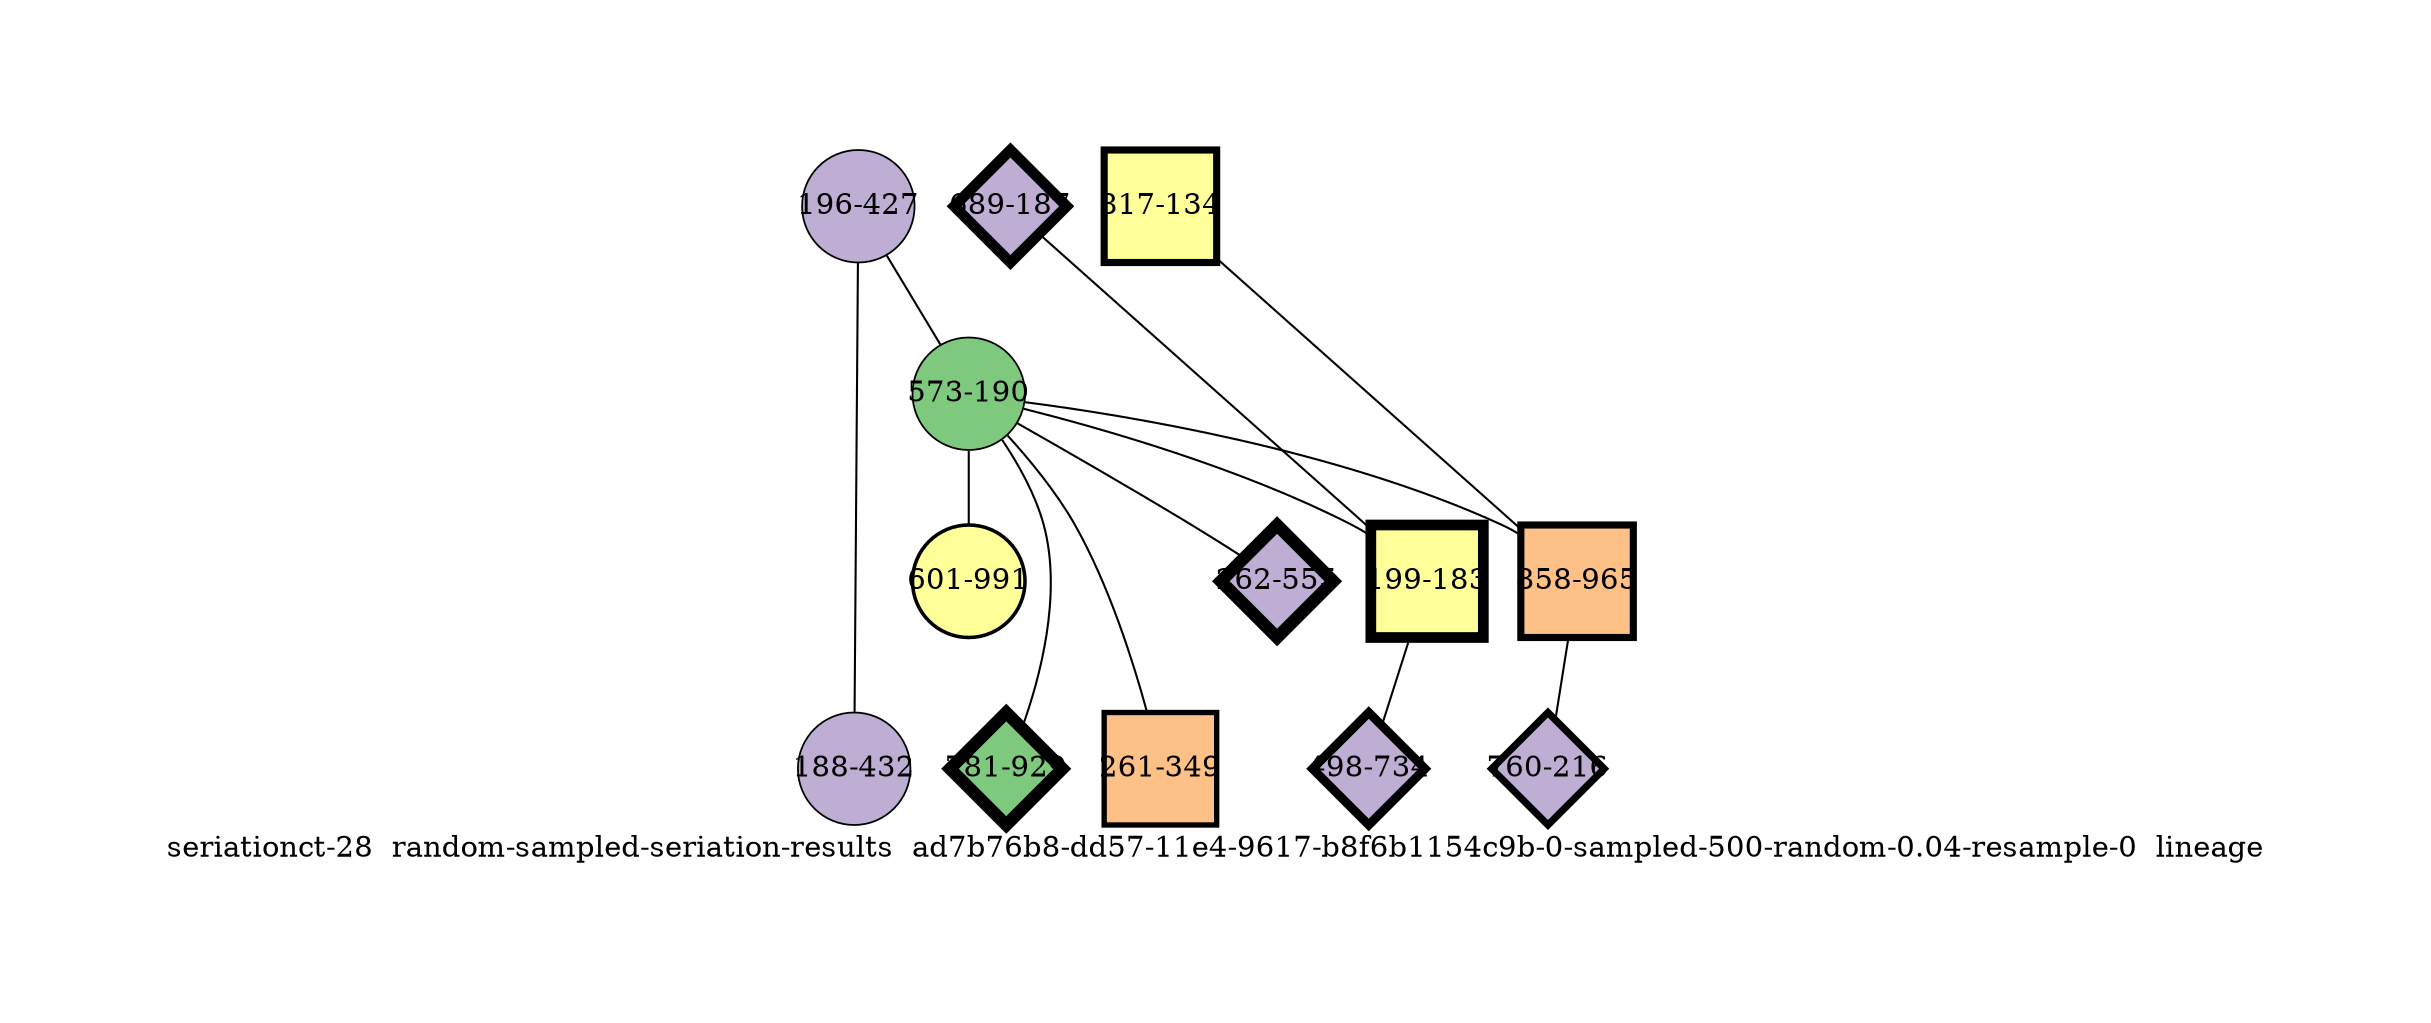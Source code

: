 strict graph "seriationct-28  random-sampled-seriation-results  ad7b76b8-dd57-11e4-9617-b8f6b1154c9b-0-sampled-500-random-0.04-resample-0  lineage" {
labelloc=b;
ratio=auto;
pad="1.0";
label="seriationct-28  random-sampled-seriation-results  ad7b76b8-dd57-11e4-9617-b8f6b1154c9b-0-sampled-500-random-0.04-resample-0  lineage";
node [width="0.75", style=filled, fixedsize=true, height="0.75", shape=circle, label=""];
0 [xCoordinate="427.0", appears_in_slice=1, yCoordinate="196.0", colorscheme=accent7, lineage_id=0, short_label="196-427", label="196-427", shape=circle, cluster_id=1, fillcolor=2, size="500.0", id=0, penwidth="0.857142857143"];
1 [xCoordinate="432.0", appears_in_slice=1, yCoordinate="188.0", colorscheme=accent7, lineage_id=0, short_label="188-432", label="188-432", shape=circle, cluster_id=1, fillcolor=2, size="500.0", id=1, penwidth="0.857142857143"];
2 [xCoordinate="187.0", appears_in_slice=6, yCoordinate="689.0", colorscheme=accent7, lineage_id=2, short_label="689-187", label="689-187", shape=diamond, cluster_id=1, fillcolor=2, size="500.0", id=8, penwidth="5.14285714286"];
3 [xCoordinate="190.0", appears_in_slice=1, yCoordinate="573.0", colorscheme=accent7, lineage_id=0, short_label="573-190", label="573-190", shape=circle, cluster_id=0, fillcolor=1, size="500.0", id=2, penwidth="0.857142857143"];
4 [xCoordinate="183.0", appears_in_slice=6, yCoordinate="199.0", colorscheme=accent7, lineage_id=1, short_label="199-183", label="199-183", shape=square, cluster_id=3, fillcolor=4, size="500.0", id=3, penwidth="5.14285714286"];
5 [xCoordinate="134.0", appears_in_slice=4, yCoordinate="817.0", colorscheme=accent7, lineage_id=1, short_label="817-134", label="817-134", shape=square, cluster_id=3, fillcolor=4, size="500.0", id=4, penwidth="3.42857142857"];
6 [xCoordinate="965.0", appears_in_slice=4, yCoordinate="858.0", colorscheme=accent7, lineage_id=1, short_label="858-965", label="858-965", shape=square, cluster_id=2, fillcolor=3, size="500.0", id=5, penwidth="3.42857142857"];
7 [xCoordinate="734.0", appears_in_slice=5, yCoordinate="498.0", colorscheme=accent7, lineage_id=2, short_label="498-734", label="498-734", shape=diamond, cluster_id=1, fillcolor=2, size="500.0", id=7, penwidth="4.28571428571"];
8 [xCoordinate="929.0", appears_in_slice=7, yCoordinate="781.0", colorscheme=accent7, lineage_id=2, short_label="781-929", label="781-929", shape=diamond, cluster_id=0, fillcolor=1, size="500.0", id=12, penwidth="6.0"];
9 [xCoordinate="216.0", appears_in_slice=4, yCoordinate="760.0", colorscheme=accent7, lineage_id=2, short_label="760-216", label="760-216", shape=diamond, cluster_id=1, fillcolor=2, size="500.0", id=9, penwidth="3.42857142857"];
10 [xCoordinate="349.0", appears_in_slice=3, yCoordinate="261.0", colorscheme=accent7, lineage_id=1, short_label="261-349", label="261-349", shape=square, cluster_id=2, fillcolor=3, size="500.0", id=10, penwidth="2.57142857143"];
11 [xCoordinate="555.0", appears_in_slice=7, yCoordinate="262.0", colorscheme=accent7, lineage_id=2, short_label="262-555", label="262-555", shape=diamond, cluster_id=1, fillcolor=2, size="500.0", id=11, penwidth="6.0"];
12 [xCoordinate="991.0", appears_in_slice=2, yCoordinate="601.0", colorscheme=accent7, lineage_id=0, short_label="601-991", label="601-991", shape=circle, cluster_id=3, fillcolor=4, size="500.0", id=6, penwidth="1.71428571429"];
0 -- 1  [inverseweight="15.5945715388", weight="0.0641248781675"];
0 -- 3  [inverseweight="3.66637499777", weight="0.272748968834"];
2 -- 4  [inverseweight="13.469311461", weight="0.0742428447731"];
3 -- 4  [inverseweight="3.8730608082", weight="0.258193725718"];
3 -- 6  [inverseweight="3.60712432467", weight="0.277229147097"];
3 -- 8  [inverseweight="3.78029283585", weight="0.264529771481"];
3 -- 10  [inverseweight="3.48824003668", weight="0.286677519174"];
3 -- 11  [inverseweight="3.77899695756", weight="0.264620482956"];
3 -- 12  [inverseweight="3.83550185724", weight="0.260722074248"];
4 -- 7  [inverseweight="3.67388928481", weight="0.272191109333"];
5 -- 6  [inverseweight="3.55226899049", weight="0.281510212959"];
6 -- 9  [inverseweight="3.96027957392", weight="0.252507425633"];
}
